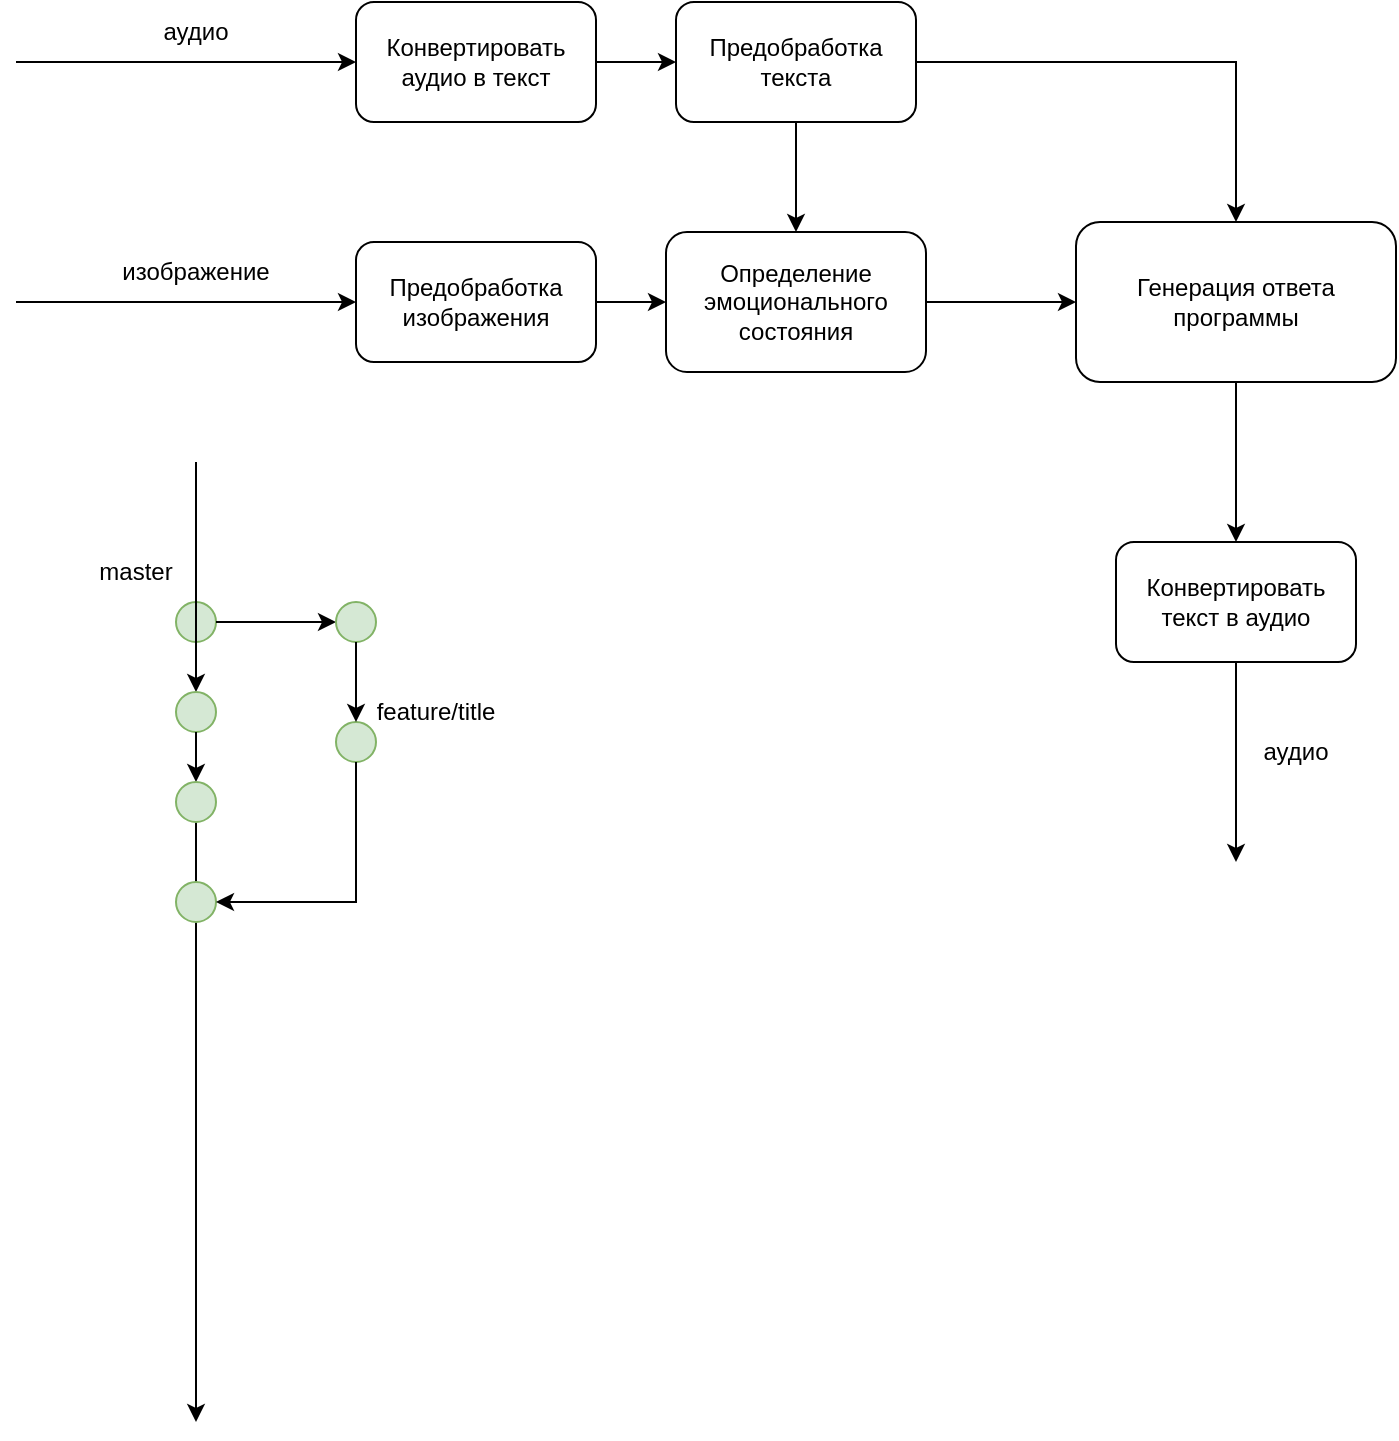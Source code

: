 <mxfile version="21.6.8" type="device">
  <diagram name="Страница — 1" id="ah3wcfIypxKOvY2HF72x">
    <mxGraphModel dx="1050" dy="629" grid="1" gridSize="10" guides="1" tooltips="1" connect="1" arrows="1" fold="1" page="1" pageScale="1" pageWidth="827" pageHeight="1169" math="0" shadow="0">
      <root>
        <mxCell id="0" />
        <mxCell id="1" parent="0" />
        <mxCell id="hxLDlv0-aG_HONULqGOh-1" value="Конвертировать аудио в текст" style="rounded=1;whiteSpace=wrap;html=1;" vertex="1" parent="1">
          <mxGeometry x="240" y="370" width="120" height="60" as="geometry" />
        </mxCell>
        <mxCell id="hxLDlv0-aG_HONULqGOh-2" value="" style="endArrow=classic;html=1;rounded=0;" edge="1" parent="1">
          <mxGeometry width="50" height="50" relative="1" as="geometry">
            <mxPoint x="70" y="400" as="sourcePoint" />
            <mxPoint x="240" y="400" as="targetPoint" />
          </mxGeometry>
        </mxCell>
        <mxCell id="hxLDlv0-aG_HONULqGOh-5" value="аудио" style="text;html=1;strokeColor=none;fillColor=none;align=center;verticalAlign=middle;whiteSpace=wrap;rounded=0;" vertex="1" parent="1">
          <mxGeometry x="130" y="370" width="60" height="30" as="geometry" />
        </mxCell>
        <mxCell id="hxLDlv0-aG_HONULqGOh-6" value="" style="endArrow=classic;html=1;rounded=0;" edge="1" parent="1">
          <mxGeometry width="50" height="50" relative="1" as="geometry">
            <mxPoint x="70" y="520" as="sourcePoint" />
            <mxPoint x="240" y="520" as="targetPoint" />
          </mxGeometry>
        </mxCell>
        <mxCell id="hxLDlv0-aG_HONULqGOh-7" value="изображение" style="text;html=1;strokeColor=none;fillColor=none;align=center;verticalAlign=middle;whiteSpace=wrap;rounded=0;" vertex="1" parent="1">
          <mxGeometry x="115" y="490" width="90" height="30" as="geometry" />
        </mxCell>
        <mxCell id="hxLDlv0-aG_HONULqGOh-8" value="Предобработка изображения" style="rounded=1;whiteSpace=wrap;html=1;" vertex="1" parent="1">
          <mxGeometry x="240" y="490" width="120" height="60" as="geometry" />
        </mxCell>
        <mxCell id="hxLDlv0-aG_HONULqGOh-9" value="" style="endArrow=classic;html=1;rounded=0;exitX=1;exitY=0.5;exitDx=0;exitDy=0;" edge="1" parent="1" source="hxLDlv0-aG_HONULqGOh-1">
          <mxGeometry width="50" height="50" relative="1" as="geometry">
            <mxPoint x="390" y="550" as="sourcePoint" />
            <mxPoint x="400" y="400" as="targetPoint" />
          </mxGeometry>
        </mxCell>
        <mxCell id="hxLDlv0-aG_HONULqGOh-10" value="Предобработка текста" style="rounded=1;whiteSpace=wrap;html=1;" vertex="1" parent="1">
          <mxGeometry x="400" y="370" width="120" height="60" as="geometry" />
        </mxCell>
        <mxCell id="hxLDlv0-aG_HONULqGOh-11" value="Генерация ответа программы" style="rounded=1;whiteSpace=wrap;html=1;" vertex="1" parent="1">
          <mxGeometry x="600" y="480" width="160" height="80" as="geometry" />
        </mxCell>
        <mxCell id="hxLDlv0-aG_HONULqGOh-12" value="" style="endArrow=classic;html=1;rounded=0;entryX=0.5;entryY=0;entryDx=0;entryDy=0;exitX=1;exitY=0.5;exitDx=0;exitDy=0;" edge="1" parent="1" source="hxLDlv0-aG_HONULqGOh-10" target="hxLDlv0-aG_HONULqGOh-11">
          <mxGeometry width="50" height="50" relative="1" as="geometry">
            <mxPoint x="390" y="550" as="sourcePoint" />
            <mxPoint x="440" y="500" as="targetPoint" />
            <Array as="points">
              <mxPoint x="680" y="400" />
            </Array>
          </mxGeometry>
        </mxCell>
        <mxCell id="hxLDlv0-aG_HONULqGOh-13" value="" style="endArrow=classic;html=1;rounded=0;exitX=0.5;exitY=1;exitDx=0;exitDy=0;" edge="1" parent="1" source="hxLDlv0-aG_HONULqGOh-11">
          <mxGeometry width="50" height="50" relative="1" as="geometry">
            <mxPoint x="390" y="550" as="sourcePoint" />
            <mxPoint x="680" y="640" as="targetPoint" />
          </mxGeometry>
        </mxCell>
        <mxCell id="hxLDlv0-aG_HONULqGOh-14" value="Конвертировать текст в аудио" style="rounded=1;whiteSpace=wrap;html=1;" vertex="1" parent="1">
          <mxGeometry x="620" y="640" width="120" height="60" as="geometry" />
        </mxCell>
        <mxCell id="hxLDlv0-aG_HONULqGOh-15" value="" style="endArrow=classic;html=1;rounded=0;exitX=0.5;exitY=1;exitDx=0;exitDy=0;" edge="1" parent="1" source="hxLDlv0-aG_HONULqGOh-14">
          <mxGeometry width="50" height="50" relative="1" as="geometry">
            <mxPoint x="390" y="550" as="sourcePoint" />
            <mxPoint x="680" y="800" as="targetPoint" />
          </mxGeometry>
        </mxCell>
        <mxCell id="hxLDlv0-aG_HONULqGOh-16" value="аудио" style="text;html=1;strokeColor=none;fillColor=none;align=center;verticalAlign=middle;whiteSpace=wrap;rounded=0;" vertex="1" parent="1">
          <mxGeometry x="680" y="730" width="60" height="30" as="geometry" />
        </mxCell>
        <mxCell id="hxLDlv0-aG_HONULqGOh-17" value="Определение эмоционального состояния" style="rounded=1;whiteSpace=wrap;html=1;" vertex="1" parent="1">
          <mxGeometry x="395" y="485" width="130" height="70" as="geometry" />
        </mxCell>
        <mxCell id="hxLDlv0-aG_HONULqGOh-18" value="" style="endArrow=classic;html=1;rounded=0;exitX=0.5;exitY=1;exitDx=0;exitDy=0;entryX=0.5;entryY=0;entryDx=0;entryDy=0;" edge="1" parent="1" source="hxLDlv0-aG_HONULqGOh-10" target="hxLDlv0-aG_HONULqGOh-17">
          <mxGeometry width="50" height="50" relative="1" as="geometry">
            <mxPoint x="440" y="560" as="sourcePoint" />
            <mxPoint x="490" y="510" as="targetPoint" />
          </mxGeometry>
        </mxCell>
        <mxCell id="hxLDlv0-aG_HONULqGOh-19" value="" style="endArrow=classic;html=1;rounded=0;exitX=1;exitY=0.5;exitDx=0;exitDy=0;entryX=0;entryY=0.5;entryDx=0;entryDy=0;" edge="1" parent="1" source="hxLDlv0-aG_HONULqGOh-8" target="hxLDlv0-aG_HONULqGOh-17">
          <mxGeometry width="50" height="50" relative="1" as="geometry">
            <mxPoint x="390" y="550" as="sourcePoint" />
            <mxPoint x="440" y="500" as="targetPoint" />
          </mxGeometry>
        </mxCell>
        <mxCell id="hxLDlv0-aG_HONULqGOh-20" value="" style="endArrow=classic;html=1;rounded=0;entryX=0;entryY=0.5;entryDx=0;entryDy=0;exitX=1;exitY=0.5;exitDx=0;exitDy=0;" edge="1" parent="1" source="hxLDlv0-aG_HONULqGOh-17" target="hxLDlv0-aG_HONULqGOh-11">
          <mxGeometry width="50" height="50" relative="1" as="geometry">
            <mxPoint x="390" y="550" as="sourcePoint" />
            <mxPoint x="440" y="500" as="targetPoint" />
          </mxGeometry>
        </mxCell>
        <mxCell id="hxLDlv0-aG_HONULqGOh-21" value="" style="endArrow=classic;html=1;rounded=0;" edge="1" parent="1" source="hxLDlv0-aG_HONULqGOh-30">
          <mxGeometry width="50" height="50" relative="1" as="geometry">
            <mxPoint x="160" y="600" as="sourcePoint" />
            <mxPoint x="160" y="1080" as="targetPoint" />
          </mxGeometry>
        </mxCell>
        <mxCell id="hxLDlv0-aG_HONULqGOh-22" value="master" style="text;html=1;strokeColor=none;fillColor=none;align=center;verticalAlign=middle;whiteSpace=wrap;rounded=0;" vertex="1" parent="1">
          <mxGeometry x="100" y="640" width="60" height="30" as="geometry" />
        </mxCell>
        <mxCell id="hxLDlv0-aG_HONULqGOh-24" value="feature/title" style="text;html=1;strokeColor=none;fillColor=none;align=center;verticalAlign=middle;whiteSpace=wrap;rounded=0;" vertex="1" parent="1">
          <mxGeometry x="250" y="710" width="60" height="30" as="geometry" />
        </mxCell>
        <mxCell id="hxLDlv0-aG_HONULqGOh-27" value="" style="endArrow=classic;html=1;rounded=0;" edge="1" parent="1" target="hxLDlv0-aG_HONULqGOh-26">
          <mxGeometry width="50" height="50" relative="1" as="geometry">
            <mxPoint x="160" y="680" as="sourcePoint" />
            <mxPoint x="240" y="840" as="targetPoint" />
            <Array as="points" />
          </mxGeometry>
        </mxCell>
        <mxCell id="hxLDlv0-aG_HONULqGOh-26" value="" style="ellipse;whiteSpace=wrap;html=1;aspect=fixed;fillColor=#d5e8d4;strokeColor=#82b366;" vertex="1" parent="1">
          <mxGeometry x="150" y="670" width="20" height="20" as="geometry" />
        </mxCell>
        <mxCell id="hxLDlv0-aG_HONULqGOh-29" value="" style="endArrow=classic;html=1;rounded=0;" edge="1" parent="1" target="hxLDlv0-aG_HONULqGOh-28">
          <mxGeometry width="50" height="50" relative="1" as="geometry">
            <mxPoint x="160" y="600" as="sourcePoint" />
            <mxPoint x="160" y="1080" as="targetPoint" />
          </mxGeometry>
        </mxCell>
        <mxCell id="hxLDlv0-aG_HONULqGOh-28" value="" style="ellipse;whiteSpace=wrap;html=1;aspect=fixed;fillColor=#d5e8d4;strokeColor=#82b366;" vertex="1" parent="1">
          <mxGeometry x="150" y="715" width="20" height="20" as="geometry" />
        </mxCell>
        <mxCell id="hxLDlv0-aG_HONULqGOh-31" value="" style="endArrow=classic;html=1;rounded=0;" edge="1" parent="1" source="hxLDlv0-aG_HONULqGOh-28" target="hxLDlv0-aG_HONULqGOh-30">
          <mxGeometry width="50" height="50" relative="1" as="geometry">
            <mxPoint x="160" y="735" as="sourcePoint" />
            <mxPoint x="160" y="1080" as="targetPoint" />
          </mxGeometry>
        </mxCell>
        <mxCell id="hxLDlv0-aG_HONULqGOh-30" value="" style="ellipse;whiteSpace=wrap;html=1;aspect=fixed;fillColor=#d5e8d4;strokeColor=#82b366;" vertex="1" parent="1">
          <mxGeometry x="150" y="760" width="20" height="20" as="geometry" />
        </mxCell>
        <mxCell id="hxLDlv0-aG_HONULqGOh-33" value="" style="endArrow=classic;html=1;rounded=0;" edge="1" parent="1" source="hxLDlv0-aG_HONULqGOh-26" target="hxLDlv0-aG_HONULqGOh-32">
          <mxGeometry width="50" height="50" relative="1" as="geometry">
            <mxPoint x="170" y="680" as="sourcePoint" />
            <mxPoint x="240" y="840" as="targetPoint" />
            <Array as="points" />
          </mxGeometry>
        </mxCell>
        <mxCell id="hxLDlv0-aG_HONULqGOh-32" value="" style="ellipse;whiteSpace=wrap;html=1;aspect=fixed;fillColor=#d5e8d4;strokeColor=#82b366;" vertex="1" parent="1">
          <mxGeometry x="230" y="670" width="20" height="20" as="geometry" />
        </mxCell>
        <mxCell id="hxLDlv0-aG_HONULqGOh-34" value="" style="ellipse;whiteSpace=wrap;html=1;aspect=fixed;fillColor=#d5e8d4;strokeColor=#82b366;" vertex="1" parent="1">
          <mxGeometry x="230" y="730" width="20" height="20" as="geometry" />
        </mxCell>
        <mxCell id="hxLDlv0-aG_HONULqGOh-36" value="" style="ellipse;whiteSpace=wrap;html=1;aspect=fixed;fillColor=#d5e8d4;strokeColor=#82b366;" vertex="1" parent="1">
          <mxGeometry x="150" y="810" width="20" height="20" as="geometry" />
        </mxCell>
        <mxCell id="hxLDlv0-aG_HONULqGOh-38" value="" style="endArrow=classic;html=1;rounded=0;exitX=0.5;exitY=1;exitDx=0;exitDy=0;entryX=0.5;entryY=0;entryDx=0;entryDy=0;" edge="1" parent="1" source="hxLDlv0-aG_HONULqGOh-32" target="hxLDlv0-aG_HONULqGOh-34">
          <mxGeometry width="50" height="50" relative="1" as="geometry">
            <mxPoint x="390" y="800" as="sourcePoint" />
            <mxPoint x="440" y="750" as="targetPoint" />
          </mxGeometry>
        </mxCell>
        <mxCell id="hxLDlv0-aG_HONULqGOh-39" value="" style="endArrow=classic;html=1;rounded=0;exitX=0.5;exitY=1;exitDx=0;exitDy=0;entryX=1;entryY=0.5;entryDx=0;entryDy=0;" edge="1" parent="1" source="hxLDlv0-aG_HONULqGOh-34" target="hxLDlv0-aG_HONULqGOh-36">
          <mxGeometry width="50" height="50" relative="1" as="geometry">
            <mxPoint x="390" y="800" as="sourcePoint" />
            <mxPoint x="440" y="750" as="targetPoint" />
            <Array as="points">
              <mxPoint x="240" y="820" />
            </Array>
          </mxGeometry>
        </mxCell>
      </root>
    </mxGraphModel>
  </diagram>
</mxfile>
